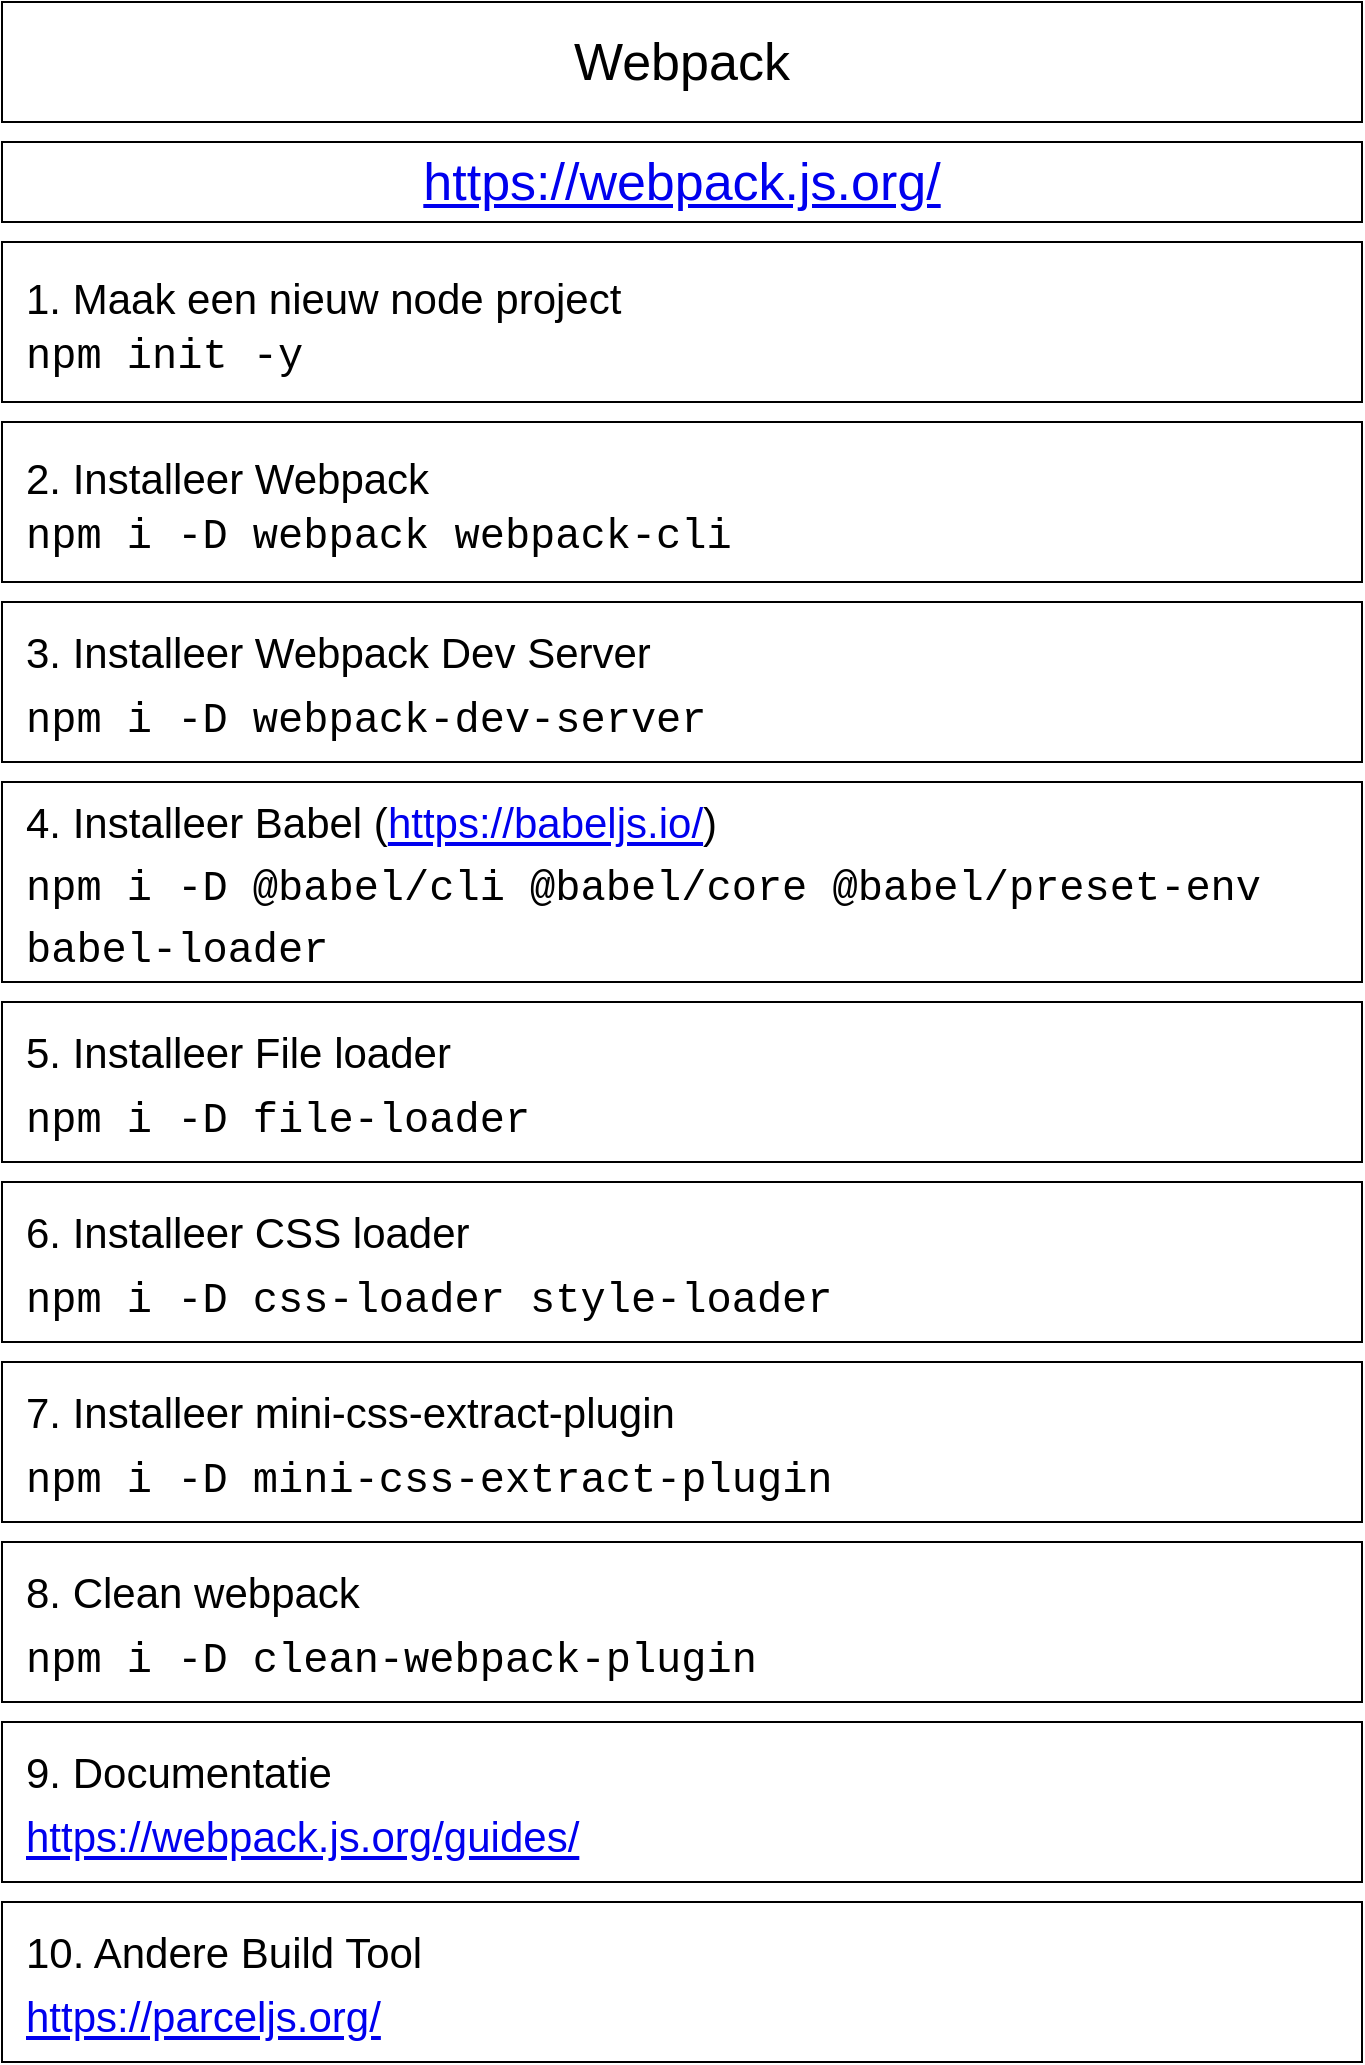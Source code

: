 <mxfile version="13.6.4" type="google"><diagram id="C2LxrA_pCIdc0_f7m9Nd" name="Page-1"><mxGraphModel dx="1426" dy="771" grid="1" gridSize="10" guides="1" tooltips="1" connect="1" arrows="1" fold="1" page="1" pageScale="1" pageWidth="850" pageHeight="1100" math="0" shadow="0"><root><mxCell id="0"/><mxCell id="1" parent="0"/><mxCell id="tdxQaueXD9BM5MdrJlTH-1" value="Webpack" style="rounded=0;whiteSpace=wrap;html=1;fontSize=26;" vertex="1" parent="1"><mxGeometry x="80" y="30" width="680" height="60" as="geometry"/></mxCell><mxCell id="tdxQaueXD9BM5MdrJlTH-2" value="&lt;a href=&quot;https://webpack.js.org/&quot;&gt;https://webpack.js.org/&lt;/a&gt;" style="rounded=0;whiteSpace=wrap;html=1;fontSize=26;" vertex="1" parent="1"><mxGeometry x="80" y="100" width="680" height="40" as="geometry"/></mxCell><mxCell id="tdxQaueXD9BM5MdrJlTH-4" value="&lt;font style=&quot;font-size: 21px&quot;&gt;2. Installeer Webpack&lt;br&gt;&lt;/font&gt;&lt;p class=&quot;p1&quot; style=&quot;margin: 0px ; font-stretch: normal ; line-height: normal ; font-size: 21px&quot;&gt;&lt;font face=&quot;Courier New&quot; style=&quot;font-size: 21px&quot;&gt;npm i -D webpack webpack-cli&lt;/font&gt;&lt;/p&gt;" style="rounded=0;whiteSpace=wrap;html=1;fontSize=26;align=left;spacingLeft=10;" vertex="1" parent="1"><mxGeometry x="80" y="240" width="680" height="80" as="geometry"/></mxCell><mxCell id="tdxQaueXD9BM5MdrJlTH-5" style="edgeStyle=orthogonalEdgeStyle;rounded=0;orthogonalLoop=1;jettySize=auto;html=1;exitX=0.5;exitY=1;exitDx=0;exitDy=0;fontSize=26;" edge="1" parent="1" source="tdxQaueXD9BM5MdrJlTH-4" target="tdxQaueXD9BM5MdrJlTH-4"><mxGeometry relative="1" as="geometry"/></mxCell><mxCell id="tdxQaueXD9BM5MdrJlTH-6" value="&lt;font style=&quot;font-size: 21px&quot;&gt;3. Installeer Webpack Dev Server&lt;br&gt;&lt;/font&gt;&lt;p class=&quot;p1&quot; style=&quot;margin: 0px ; font-stretch: normal ; line-height: normal&quot;&gt;&lt;font style=&quot;font-size: 21px&quot; face=&quot;Courier New&quot;&gt;npm i -D webpack-dev-server&lt;/font&gt;&lt;/p&gt;" style="rounded=0;whiteSpace=wrap;html=1;fontSize=26;align=left;spacingLeft=10;" vertex="1" parent="1"><mxGeometry x="80" y="330" width="680" height="80" as="geometry"/></mxCell><mxCell id="tdxQaueXD9BM5MdrJlTH-7" value="&lt;font style=&quot;font-size: 21px&quot;&gt;4. Installeer Babel (&lt;a href=&quot;https://babeljs.io/&quot;&gt;https://babeljs.io/&lt;/a&gt;)&lt;br&gt;&lt;/font&gt;&lt;p class=&quot;p1&quot; style=&quot;margin: 0px ; font-stretch: normal ; line-height: normal&quot;&gt;&lt;font face=&quot;Courier New&quot; style=&quot;font-size: 21px&quot;&gt;npm i -D @babel/cli @babel/core @babel/preset-env babel-loader&lt;/font&gt;&lt;/p&gt;" style="rounded=0;whiteSpace=wrap;html=1;fontSize=26;align=left;spacingLeft=10;" vertex="1" parent="1"><mxGeometry x="80" y="420" width="680" height="100" as="geometry"/></mxCell><mxCell id="tdxQaueXD9BM5MdrJlTH-8" value="&lt;font style=&quot;font-size: 21px&quot;&gt;5. Installeer File loader&lt;br&gt;&lt;/font&gt;&lt;p class=&quot;p1&quot; style=&quot;margin: 0px ; font-stretch: normal ; line-height: normal&quot;&gt;&lt;font face=&quot;Courier New&quot; style=&quot;font-size: 21px&quot;&gt;npm i -D file-loader&lt;/font&gt;&lt;/p&gt;" style="rounded=0;whiteSpace=wrap;html=1;fontSize=26;align=left;spacingLeft=10;" vertex="1" parent="1"><mxGeometry x="80" y="530" width="680" height="80" as="geometry"/></mxCell><mxCell id="tdxQaueXD9BM5MdrJlTH-9" value="&lt;font style=&quot;font-size: 21px&quot;&gt;6. Installeer CSS loader&lt;br&gt;&lt;/font&gt;&lt;p class=&quot;p1&quot; style=&quot;margin: 0px ; font-stretch: normal ; line-height: normal&quot;&gt;&lt;font face=&quot;Courier New&quot; style=&quot;font-size: 21px&quot;&gt;npm i -D css-loader style-loader&lt;/font&gt;&lt;/p&gt;" style="rounded=0;whiteSpace=wrap;html=1;fontSize=26;align=left;spacingLeft=10;" vertex="1" parent="1"><mxGeometry x="80" y="620" width="680" height="80" as="geometry"/></mxCell><mxCell id="tdxQaueXD9BM5MdrJlTH-10" value="&lt;font style=&quot;font-size: 21px&quot;&gt;1. Maak een nieuw node project&lt;br&gt;&lt;/font&gt;&lt;p class=&quot;p1&quot; style=&quot;margin: 0px ; font-stretch: normal ; line-height: normal ; font-size: 21px&quot;&gt;&lt;font face=&quot;Courier New&quot; style=&quot;font-size: 21px&quot;&gt;npm init -y&lt;/font&gt;&lt;/p&gt;" style="rounded=0;whiteSpace=wrap;html=1;fontSize=26;align=left;spacingLeft=10;" vertex="1" parent="1"><mxGeometry x="80" y="150" width="680" height="80" as="geometry"/></mxCell><mxCell id="tdxQaueXD9BM5MdrJlTH-11" value="&lt;font style=&quot;font-size: 21px&quot;&gt;7. Installeer mini-css-extract-plugin&lt;br&gt;&lt;/font&gt;&lt;p class=&quot;p1&quot; style=&quot;margin: 0px ; font-stretch: normal ; line-height: normal&quot;&gt;&lt;font face=&quot;Courier New&quot; style=&quot;font-size: 21px&quot;&gt;npm i -D&amp;nbsp;&lt;/font&gt;&lt;span&gt;&lt;font style=&quot;font-size: 21px&quot; face=&quot;Courier New&quot;&gt;mini-css-extract-plugin&lt;/font&gt;&lt;/span&gt;&lt;/p&gt;" style="rounded=0;whiteSpace=wrap;html=1;fontSize=26;align=left;spacingLeft=10;" vertex="1" parent="1"><mxGeometry x="80" y="710" width="680" height="80" as="geometry"/></mxCell><mxCell id="tdxQaueXD9BM5MdrJlTH-12" value="&lt;font style=&quot;font-size: 21px&quot;&gt;8. Clean webpack&lt;br&gt;&lt;/font&gt;&lt;p class=&quot;p1&quot; style=&quot;margin: 0px ; font-stretch: normal ; line-height: normal&quot;&gt;&lt;font face=&quot;Courier New&quot; style=&quot;font-size: 21px&quot;&gt;npm i -D clean-webpack-plugin&lt;/font&gt;&lt;/p&gt;" style="rounded=0;whiteSpace=wrap;html=1;fontSize=26;align=left;spacingLeft=10;" vertex="1" parent="1"><mxGeometry x="80" y="800" width="680" height="80" as="geometry"/></mxCell><mxCell id="tdxQaueXD9BM5MdrJlTH-13" value="&lt;font style=&quot;font-size: 21px&quot;&gt;9. Documentatie&lt;br&gt;&lt;/font&gt;&lt;p class=&quot;p1&quot; style=&quot;margin: 0px ; font-stretch: normal ; line-height: normal&quot;&gt;&lt;a href=&quot;https://webpack.js.org/guides/&quot;&gt;&lt;font style=&quot;font-size: 21px&quot;&gt;https://webpack.js.org/guides/&lt;/font&gt;&lt;/a&gt;&lt;br&gt;&lt;/p&gt;" style="rounded=0;whiteSpace=wrap;html=1;fontSize=26;align=left;spacingLeft=10;" vertex="1" parent="1"><mxGeometry x="80" y="890" width="680" height="80" as="geometry"/></mxCell><mxCell id="tdxQaueXD9BM5MdrJlTH-14" value="&lt;font style=&quot;font-size: 21px&quot;&gt;10. Andere Build Tool&lt;br&gt;&lt;/font&gt;&lt;p class=&quot;p1&quot; style=&quot;margin: 0px ; font-stretch: normal ; line-height: normal&quot;&gt;&lt;a href=&quot;https://parceljs.org/&quot;&gt;&lt;font style=&quot;font-size: 21px&quot;&gt;https://parceljs.org/&lt;/font&gt;&lt;/a&gt;&lt;br&gt;&lt;/p&gt;" style="rounded=0;whiteSpace=wrap;html=1;fontSize=26;align=left;spacingLeft=10;" vertex="1" parent="1"><mxGeometry x="80" y="980" width="680" height="80" as="geometry"/></mxCell></root></mxGraphModel></diagram></mxfile>